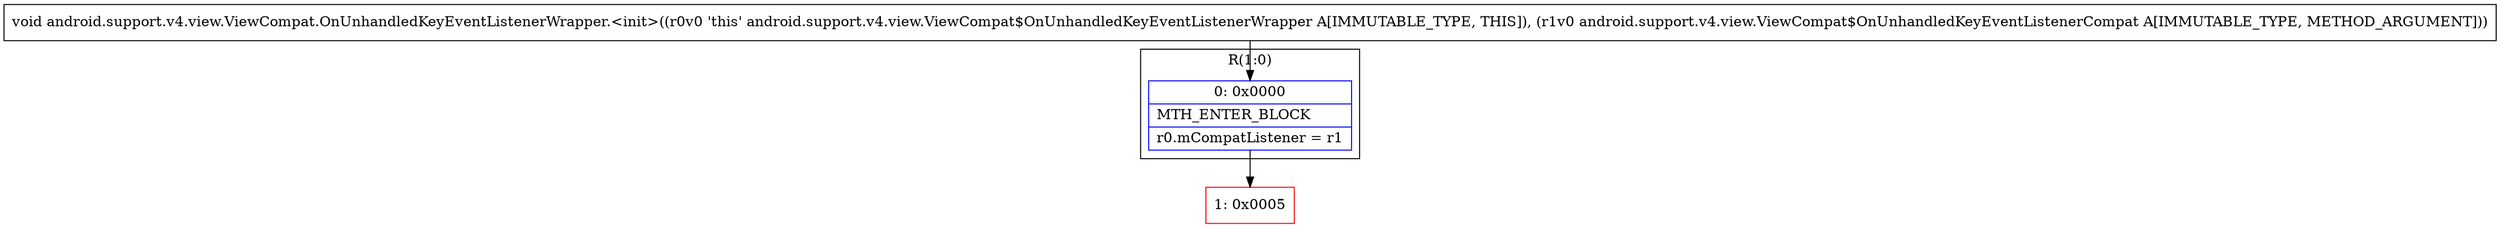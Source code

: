 digraph "CFG forandroid.support.v4.view.ViewCompat.OnUnhandledKeyEventListenerWrapper.\<init\>(Landroid\/support\/v4\/view\/ViewCompat$OnUnhandledKeyEventListenerCompat;)V" {
subgraph cluster_Region_2104004437 {
label = "R(1:0)";
node [shape=record,color=blue];
Node_0 [shape=record,label="{0\:\ 0x0000|MTH_ENTER_BLOCK\l|r0.mCompatListener = r1\l}"];
}
Node_1 [shape=record,color=red,label="{1\:\ 0x0005}"];
MethodNode[shape=record,label="{void android.support.v4.view.ViewCompat.OnUnhandledKeyEventListenerWrapper.\<init\>((r0v0 'this' android.support.v4.view.ViewCompat$OnUnhandledKeyEventListenerWrapper A[IMMUTABLE_TYPE, THIS]), (r1v0 android.support.v4.view.ViewCompat$OnUnhandledKeyEventListenerCompat A[IMMUTABLE_TYPE, METHOD_ARGUMENT])) }"];
MethodNode -> Node_0;
Node_0 -> Node_1;
}

